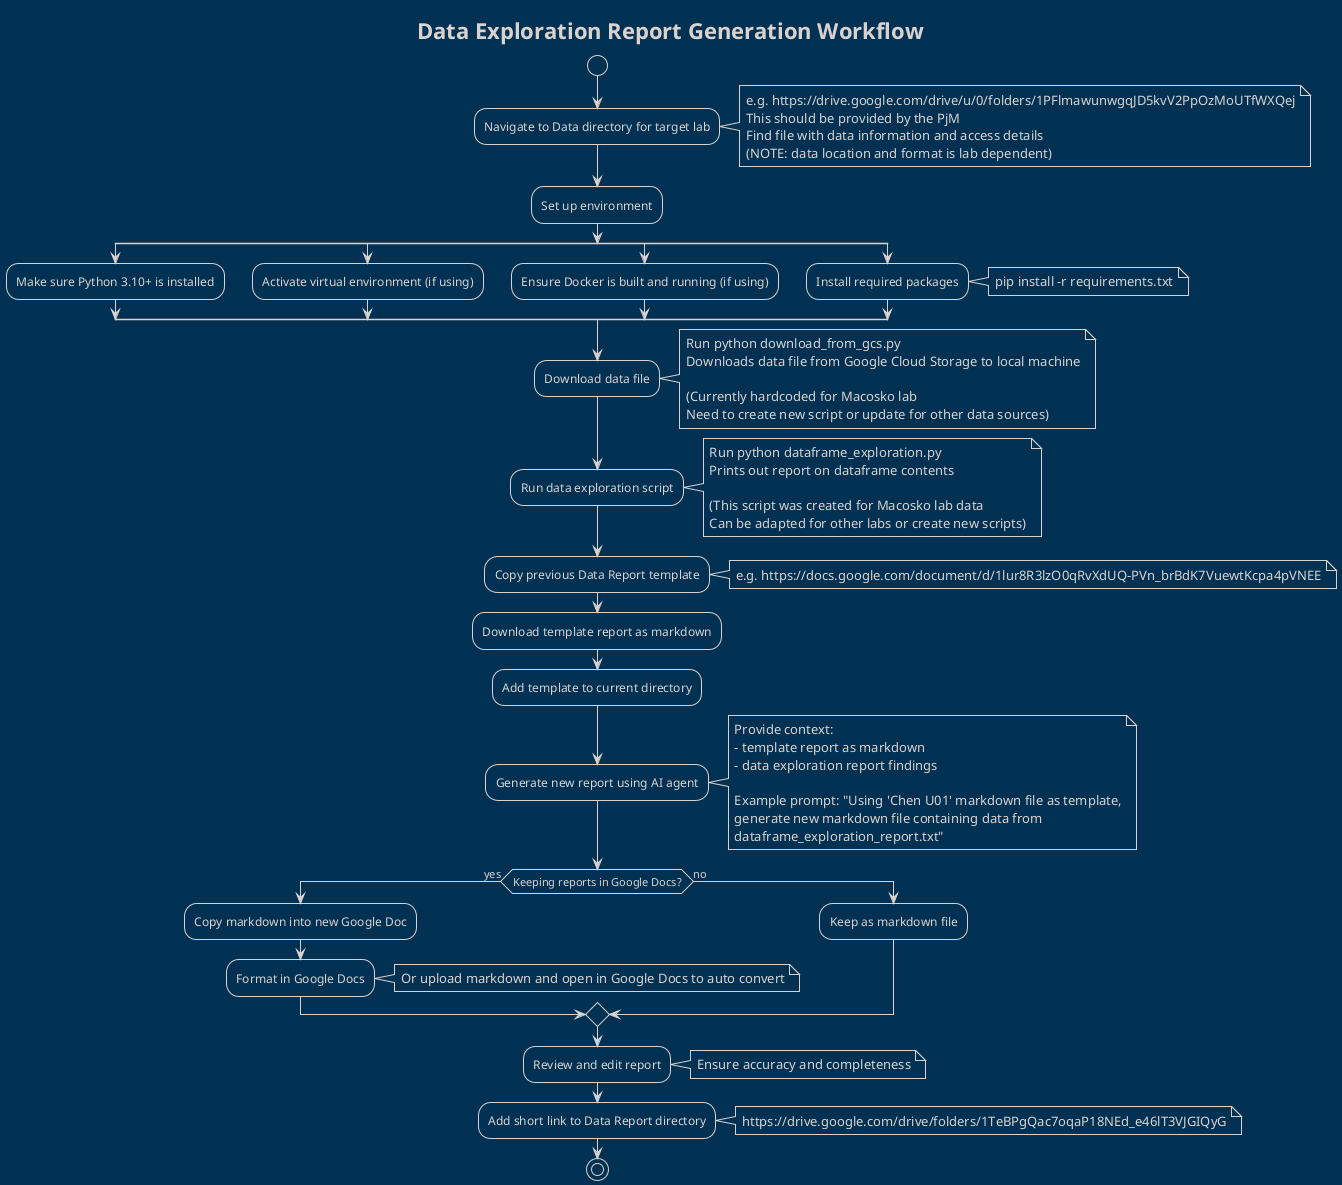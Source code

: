 @startuml Data Exploration Report Generation Workflow

title Data Exploration Report Generation Workflow
!theme blueprint

start

:Navigate to Data directory for target lab;
note right
  e.g. https://drive.google.com/drive/u/0/folders/1PFlmawunwgqJD5kvV2PpOzMoUTfWXQej
  This should be provided by the PjM
  Find file with data information and access details
  (NOTE: data location and format is lab dependent)
end note

:Set up environment;
split
  :Make sure Python 3.10+ is installed;
split again
  :Activate virtual environment (if using);
split again
  :Ensure Docker is built and running (if using);
split again
  :Install required packages;
  note right: pip install -r requirements.txt
end split

:Download data file;
note right
  Run python download_from_gcs.py
  Downloads data file from Google Cloud Storage to local machine
  
  (Currently hardcoded for Macosko lab
  Need to create new script or update for other data sources)
end note

:Run data exploration script;
note right
  Run python dataframe_exploration.py
  Prints out report on dataframe contents
  
  (This script was created for Macosko lab data
  Can be adapted for other labs or create new scripts)
end note

:Copy previous Data Report template;
note right
  e.g. https://docs.google.com/document/d/1lur8R3lzO0qRvXdUQ-PVn_brBdK7VuewtKcpa4pVNEE
end note

:Download template report as markdown;
:Add template to current directory;

:Generate new report using AI agent;
note right
  Provide context:
  - template report as markdown
  - data exploration report findings
  
  Example prompt: "Using 'Chen U01' markdown file as template,
  generate new markdown file containing data from
  dataframe_exploration_report.txt"
end note

if (Keeping reports in Google Docs?) then (yes)
  :Copy markdown into new Google Doc;
  :Format in Google Docs;
  note right: Or upload markdown and open in Google Docs to auto convert
else (no)
  :Keep as markdown file;
endif

:Review and edit report;
note right: Ensure accuracy and completeness

:Add short link to Data Report directory;
note right: https://drive.google.com/drive/folders/1TeBPgQac7oqaP18NEd_e46lT3VJGIQyG

stop

@enduml